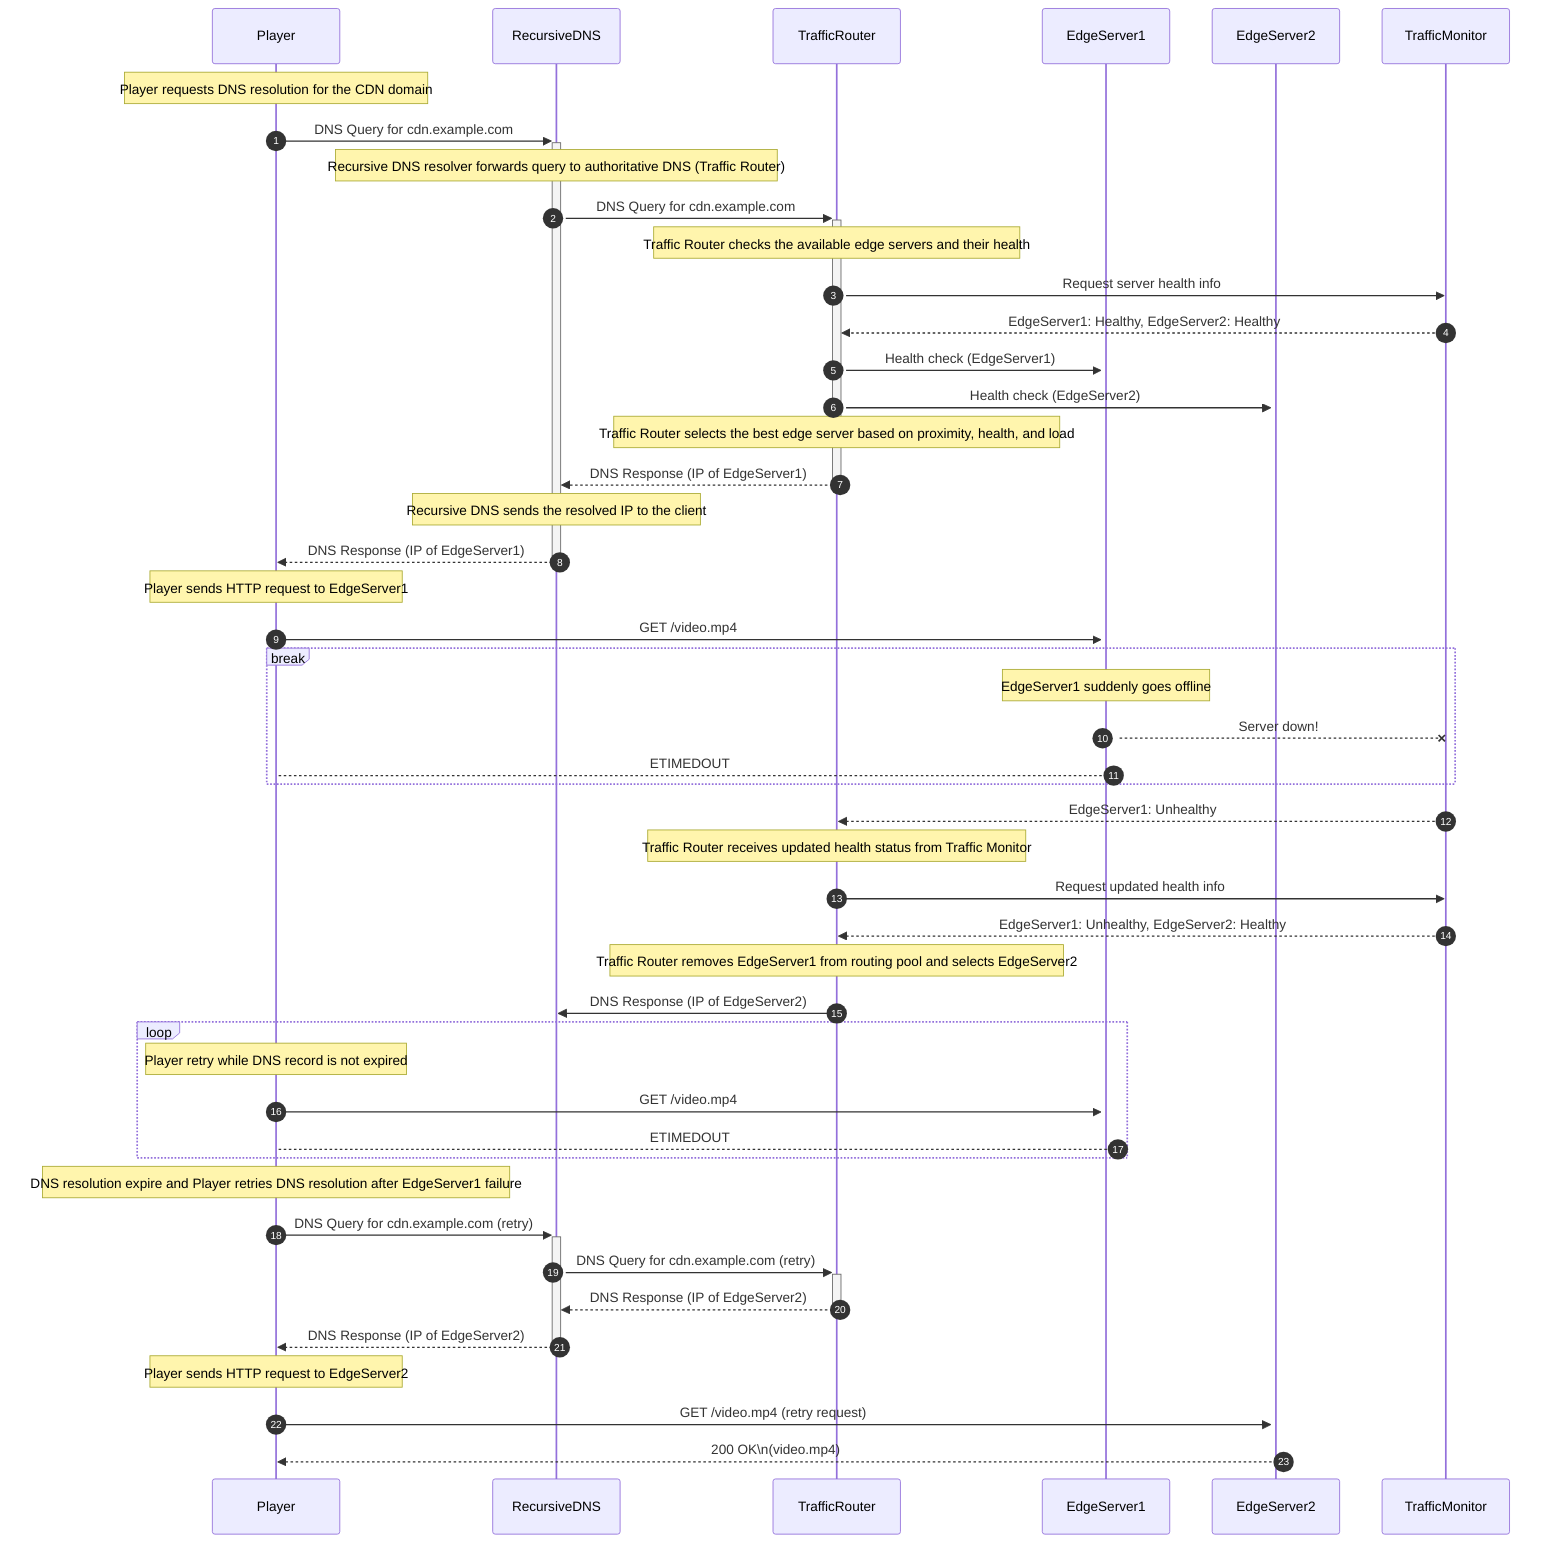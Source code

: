 sequenceDiagram
    participant P as Player
    participant RecursiveDNS
    participant TrafficRouter
    participant EdgeServer1
    participant EdgeServer2
    participant TrafficMonitor

autonumber
    Note over P: Player requests DNS resolution for the CDN domain
    P->>+RecursiveDNS: DNS Query for cdn.example.com

    Note over RecursiveDNS: Recursive DNS resolver forwards query to authoritative DNS (Traffic Router)
    RecursiveDNS->>+TrafficRouter: DNS Query for cdn.example.com
    
    Note over TrafficRouter: Traffic Router checks the available edge servers and their health
    TrafficRouter->>TrafficMonitor: Request server health info
    TrafficMonitor-->>TrafficRouter: EdgeServer1: Healthy, EdgeServer2: Healthy

    TrafficRouter->>+EdgeServer1: Health check (EdgeServer1)
    TrafficRouter->>+EdgeServer2: Health check (EdgeServer2)

    Note over TrafficRouter: Traffic Router selects the best edge server based on proximity, health, and load
    TrafficRouter-->>-RecursiveDNS: DNS Response (IP of EdgeServer1)

    Note over RecursiveDNS: Recursive DNS sends the resolved IP to the client
    RecursiveDNS-->>-P: DNS Response (IP of EdgeServer1)

    Note over P: Player sends HTTP request to EdgeServer1
    P->>+EdgeServer1: GET /video.mp4

    break
    Note over EdgeServer1: EdgeServer1 suddenly goes offline
    EdgeServer1--xTrafficMonitor: Server down!
    EdgeServer1-->P: ETIMEDOUT
    end
    TrafficMonitor-->>TrafficRouter: EdgeServer1: Unhealthy
    
    Note over TrafficRouter: Traffic Router receives updated health status from Traffic Monitor
    TrafficRouter->>TrafficMonitor: Request updated health info
    TrafficMonitor-->>TrafficRouter: EdgeServer1: Unhealthy, EdgeServer2: Healthy

    Note over TrafficRouter: Traffic Router removes EdgeServer1 from routing pool and selects EdgeServer2
    TrafficRouter->>RecursiveDNS: DNS Response (IP of EdgeServer2)

    loop 
        Note over P: Player retry while DNS record is not expired
        P->>+EdgeServer1: GET /video.mp4
        EdgeServer1-->P: ETIMEDOUT
    end
    Note over P: DNS resolution expire and Player retries DNS resolution after EdgeServer1 failure
    P->>+RecursiveDNS: DNS Query for cdn.example.com (retry)

    RecursiveDNS->>+TrafficRouter: DNS Query for cdn.example.com (retry)
    TrafficRouter-->>-RecursiveDNS: DNS Response (IP of EdgeServer2)
    RecursiveDNS-->>-P: DNS Response (IP of EdgeServer2)

    Note over P: Player sends HTTP request to EdgeServer2
    P->>+EdgeServer2: GET /video.mp4 (retry request)
    EdgeServer2-->>P: 200 OK\n(video.mp4)